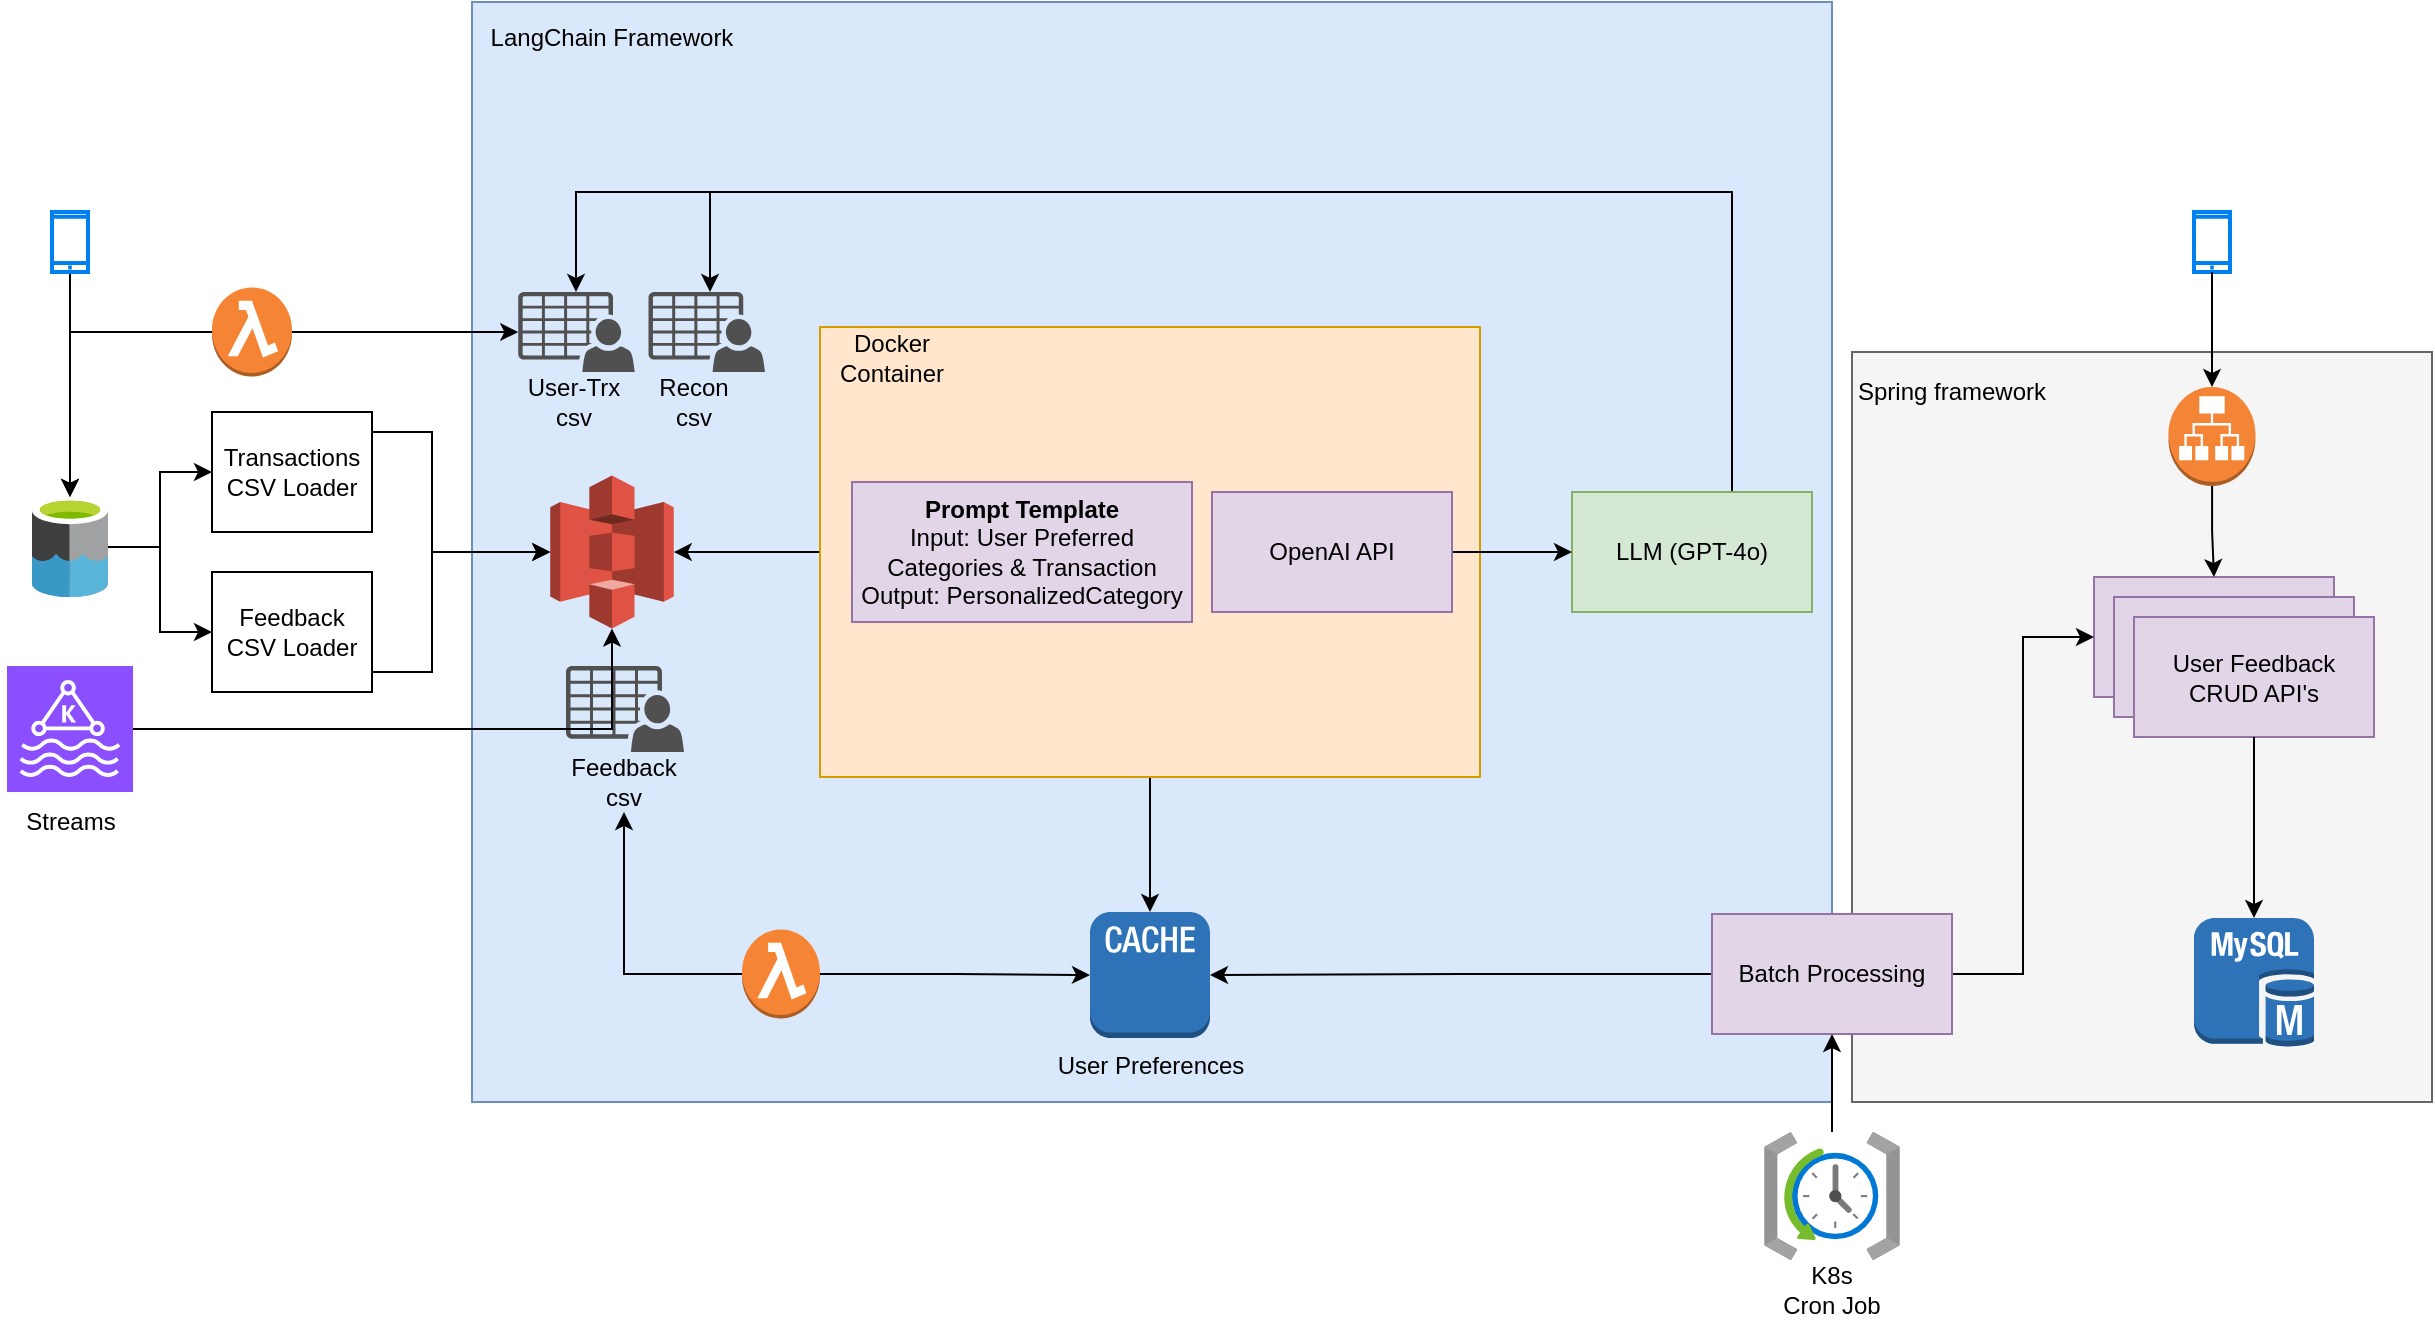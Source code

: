 <mxfile version="24.7.17">
  <diagram name="Page-1" id="6dSN7UpCz6LZX3CdOqkT">
    <mxGraphModel dx="2069" dy="802" grid="1" gridSize="10" guides="1" tooltips="1" connect="1" arrows="1" fold="1" page="1" pageScale="1" pageWidth="827" pageHeight="1169" math="0" shadow="0">
      <root>
        <mxCell id="0" />
        <mxCell id="1" parent="0" />
        <mxCell id="uTvTE4PalRemq_E3kekD-25" value="&lt;span style=&quot;color: rgba(0, 0, 0, 0); font-family: monospace; font-size: 0px; text-align: start; text-wrap: nowrap;&quot;&gt;%3CmxGraphModel%3E%3Croot%3E%3CmxCell%20id%3D%220%22%2F%3E%3CmxCell%20id%3D%221%22%20parent%3D%220%22%2F%3E%3CmxCell%20id%3D%222%22%20value%3D%22Data%20Lake%26amp%3Bnbsp%3B%26lt%3Bdiv%26gt%3B(BigQuery)%26lt%3B%2Fdiv%26gt%3B%22%20style%3D%22rounded%3D0%3BwhiteSpace%3Dwrap%3Bhtml%3D1%3B%22%20vertex%3D%221%22%20parent%3D%221%22%3E%3CmxGeometry%20x%3D%22-430%22%20y%3D%22410%22%20width%3D%22120%22%20height%3D%2260%22%20as%3D%22geometry%22%2F%3E%3C%2FmxCell%3E%3CmxCell%20id%3D%223%22%20value%3D%22Transactions%20CSV%20Loader%22%20style%3D%22rounded%3D0%3BwhiteSpace%3Dwrap%3Bhtml%3D1%3B%22%20vertex%3D%221%22%20parent%3D%221%22%3E%3CmxGeometry%20x%3D%22-250%22%20y%3D%22410%22%20width%3D%22120%22%20height%3D%2260%22%20as%3D%22geometry%22%2F%3E%3C%2FmxCell%3E%3CmxCell%20id%3D%224%22%20value%3D%22CSV%20Downloader%22%20style%3D%22rounded%3D0%3BwhiteSpace%3Dwrap%3Bhtml%3D1%3B%22%20vertex%3D%221%22%20parent%3D%221%22%3E%3CmxGeometry%20x%3D%22-110%22%20y%3D%22410%22%20width%3D%22120%22%20height%3D%2260%22%20as%3D%22geometry%22%2F%3E%3C%2FmxCell%3E%3CmxCell%20id%3D%225%22%20value%3D%22Feedback%20CSV%20Loader%22%20style%3D%22rounded%3D0%3BwhiteSpace%3Dwrap%3Bhtml%3D1%3B%22%20vertex%3D%221%22%20parent%3D%221%22%3E%3CmxGeometry%20x%3D%22-240%22%20y%3D%22510%22%20width%3D%22120%22%20height%3D%2260%22%20as%3D%22geometry%22%2F%3E%3C%2FmxCell%3E%3CmxCell%20id%3D%226%22%20value%3D%22User%20Preferences%20%26lt%3Bbr%26gt%3B(KV%20Store)%22%20style%3D%22rounded%3D0%3BwhiteSpace%3Dwrap%3Bhtml%3D1%3B%22%20vertex%3D%221%22%20parent%3D%221%22%3E%3CmxGeometry%20x%3D%2250%22%20y%3D%22170%22%20width%3D%22120%22%20height%3D%2260%22%20as%3D%22geometry%22%2F%3E%3C%2FmxCell%3E%3C%2Froot%3E%3C%2FmxGraphModel%3E&lt;/span&gt;" style="rounded=0;whiteSpace=wrap;html=1;fillColor=#f5f5f5;strokeColor=#666666;fontColor=#333333;" parent="1" vertex="1">
          <mxGeometry x="600" y="340" width="290" height="375" as="geometry" />
        </mxCell>
        <mxCell id="5Pkyh2wGUHKiifWysa0V-3" value="&lt;span style=&quot;color: rgba(0, 0, 0, 0); font-family: monospace; font-size: 0px; text-align: start; text-wrap: nowrap;&quot;&gt;%3CmxGraphModel%3E%3Croot%3E%3CmxCell%20id%3D%220%22%2F%3E%3CmxCell%20id%3D%221%22%20parent%3D%220%22%2F%3E%3CmxCell%20id%3D%222%22%20value%3D%22Data%20Lake%26amp%3Bnbsp%3B%26lt%3Bdiv%26gt%3B(BigQuery)%26lt%3B%2Fdiv%26gt%3B%22%20style%3D%22rounded%3D0%3BwhiteSpace%3Dwrap%3Bhtml%3D1%3B%22%20vertex%3D%221%22%20parent%3D%221%22%3E%3CmxGeometry%20x%3D%22-430%22%20y%3D%22410%22%20width%3D%22120%22%20height%3D%2260%22%20as%3D%22geometry%22%2F%3E%3C%2FmxCell%3E%3CmxCell%20id%3D%223%22%20value%3D%22Transactions%20CSV%20Loader%22%20style%3D%22rounded%3D0%3BwhiteSpace%3Dwrap%3Bhtml%3D1%3B%22%20vertex%3D%221%22%20parent%3D%221%22%3E%3CmxGeometry%20x%3D%22-250%22%20y%3D%22410%22%20width%3D%22120%22%20height%3D%2260%22%20as%3D%22geometry%22%2F%3E%3C%2FmxCell%3E%3CmxCell%20id%3D%224%22%20value%3D%22CSV%20Downloader%22%20style%3D%22rounded%3D0%3BwhiteSpace%3Dwrap%3Bhtml%3D1%3B%22%20vertex%3D%221%22%20parent%3D%221%22%3E%3CmxGeometry%20x%3D%22-110%22%20y%3D%22410%22%20width%3D%22120%22%20height%3D%2260%22%20as%3D%22geometry%22%2F%3E%3C%2FmxCell%3E%3CmxCell%20id%3D%225%22%20value%3D%22Feedback%20CSV%20Loader%22%20style%3D%22rounded%3D0%3BwhiteSpace%3Dwrap%3Bhtml%3D1%3B%22%20vertex%3D%221%22%20parent%3D%221%22%3E%3CmxGeometry%20x%3D%22-240%22%20y%3D%22510%22%20width%3D%22120%22%20height%3D%2260%22%20as%3D%22geometry%22%2F%3E%3C%2FmxCell%3E%3CmxCell%20id%3D%226%22%20value%3D%22User%20Preferences%20%26lt%3Bbr%26gt%3B(KV%20Store)%22%20style%3D%22rounded%3D0%3BwhiteSpace%3Dwrap%3Bhtml%3D1%3B%22%20vertex%3D%221%22%20parent%3D%221%22%3E%3CmxGeometry%20x%3D%2250%22%20y%3D%22170%22%20width%3D%22120%22%20height%3D%2260%22%20as%3D%22geometry%22%2F%3E%3C%2FmxCell%3E%3C%2Froot%3E%3C%2FmxGraphModel%3E&lt;/span&gt;" style="rounded=0;whiteSpace=wrap;html=1;fillColor=#dae8fc;strokeColor=#6c8ebf;" parent="1" vertex="1">
          <mxGeometry x="-90" y="165" width="680" height="550" as="geometry" />
        </mxCell>
        <mxCell id="5Pkyh2wGUHKiifWysa0V-39" style="edgeStyle=orthogonalEdgeStyle;rounded=0;orthogonalLoop=1;jettySize=auto;html=1;" parent="1" source="5Pkyh2wGUHKiifWysa0V-23" target="5Pkyh2wGUHKiifWysa0V-33" edge="1">
          <mxGeometry relative="1" as="geometry" />
        </mxCell>
        <mxCell id="5Pkyh2wGUHKiifWysa0V-43" style="edgeStyle=orthogonalEdgeStyle;rounded=0;orthogonalLoop=1;jettySize=auto;html=1;" parent="1" source="5Pkyh2wGUHKiifWysa0V-23" target="5Pkyh2wGUHKiifWysa0V-41" edge="1">
          <mxGeometry relative="1" as="geometry" />
        </mxCell>
        <mxCell id="5Pkyh2wGUHKiifWysa0V-23" value="" style="rounded=0;whiteSpace=wrap;html=1;fillColor=#ffe6cc;strokeColor=#d79b00;" parent="1" vertex="1">
          <mxGeometry x="84" y="327.5" width="330" height="225" as="geometry" />
        </mxCell>
        <mxCell id="5Pkyh2wGUHKiifWysa0V-34" style="edgeStyle=orthogonalEdgeStyle;rounded=0;orthogonalLoop=1;jettySize=auto;html=1;" parent="1" source="5Pkyh2wGUHKiifWysa0V-5" target="5Pkyh2wGUHKiifWysa0V-33" edge="1">
          <mxGeometry relative="1" as="geometry">
            <Array as="points">
              <mxPoint x="-110" y="380" />
              <mxPoint x="-110" y="440" />
            </Array>
          </mxGeometry>
        </mxCell>
        <mxCell id="5Pkyh2wGUHKiifWysa0V-5" value="Transactions CSV Loader" style="rounded=0;whiteSpace=wrap;html=1;" parent="1" vertex="1">
          <mxGeometry x="-220" y="370" width="80" height="60" as="geometry" />
        </mxCell>
        <mxCell id="5Pkyh2wGUHKiifWysa0V-38" style="edgeStyle=orthogonalEdgeStyle;rounded=0;orthogonalLoop=1;jettySize=auto;html=1;" parent="1" source="5Pkyh2wGUHKiifWysa0V-7" target="5Pkyh2wGUHKiifWysa0V-33" edge="1">
          <mxGeometry relative="1" as="geometry">
            <Array as="points">
              <mxPoint x="-110" y="500" />
              <mxPoint x="-110" y="440" />
            </Array>
          </mxGeometry>
        </mxCell>
        <mxCell id="5Pkyh2wGUHKiifWysa0V-7" value="Feedback CSV Loader" style="rounded=0;whiteSpace=wrap;html=1;" parent="1" vertex="1">
          <mxGeometry x="-220" y="450" width="80" height="60" as="geometry" />
        </mxCell>
        <mxCell id="5Pkyh2wGUHKiifWysa0V-13" value="LangChain Framework" style="text;html=1;align=center;verticalAlign=middle;whiteSpace=wrap;rounded=0;" parent="1" vertex="1">
          <mxGeometry x="-90" y="165" width="140" height="35" as="geometry" />
        </mxCell>
        <mxCell id="5Pkyh2wGUHKiifWysa0V-14" value="&lt;b&gt;Prompt Template &lt;/b&gt;&lt;br&gt;Input: User Preferred Categories &amp;amp; Transaction&lt;div&gt;Output: PersonalizedCategory&lt;/div&gt;" style="rounded=0;whiteSpace=wrap;html=1;fillColor=#e1d5e7;strokeColor=#9673a6;" parent="1" vertex="1">
          <mxGeometry x="100" y="405" width="170" height="70" as="geometry" />
        </mxCell>
        <mxCell id="5Pkyh2wGUHKiifWysa0V-46" style="edgeStyle=orthogonalEdgeStyle;rounded=0;orthogonalLoop=1;jettySize=auto;html=1;" parent="1" source="5Pkyh2wGUHKiifWysa0V-15" target="5Pkyh2wGUHKiifWysa0V-31" edge="1">
          <mxGeometry relative="1" as="geometry">
            <Array as="points">
              <mxPoint x="540" y="260" />
              <mxPoint x="-38" y="260" />
            </Array>
          </mxGeometry>
        </mxCell>
        <mxCell id="5Pkyh2wGUHKiifWysa0V-49" style="edgeStyle=orthogonalEdgeStyle;rounded=0;orthogonalLoop=1;jettySize=auto;html=1;" parent="1" source="5Pkyh2wGUHKiifWysa0V-15" target="5Pkyh2wGUHKiifWysa0V-47" edge="1">
          <mxGeometry relative="1" as="geometry">
            <Array as="points">
              <mxPoint x="540" y="260" />
              <mxPoint x="29" y="260" />
            </Array>
          </mxGeometry>
        </mxCell>
        <mxCell id="5Pkyh2wGUHKiifWysa0V-15" value="LLM (GPT-4o)" style="rounded=0;whiteSpace=wrap;html=1;fillColor=#d5e8d4;strokeColor=#82b366;" parent="1" vertex="1">
          <mxGeometry x="460" y="410" width="120" height="60" as="geometry" />
        </mxCell>
        <mxCell id="5Pkyh2wGUHKiifWysa0V-18" value="User-Trx csv" style="text;html=1;align=center;verticalAlign=middle;whiteSpace=wrap;rounded=0;" parent="1" vertex="1">
          <mxGeometry x="-68.63" y="350" width="60" height="30" as="geometry" />
        </mxCell>
        <mxCell id="5Pkyh2wGUHKiifWysa0V-21" value="Feedback csv" style="text;html=1;align=center;verticalAlign=middle;whiteSpace=wrap;rounded=0;" parent="1" vertex="1">
          <mxGeometry x="-44" y="540" width="60" height="30" as="geometry" />
        </mxCell>
        <mxCell id="5Pkyh2wGUHKiifWysa0V-24" value="Docker Container" style="text;html=1;align=center;verticalAlign=middle;whiteSpace=wrap;rounded=0;" parent="1" vertex="1">
          <mxGeometry x="90" y="327.5" width="60" height="30" as="geometry" />
        </mxCell>
        <mxCell id="5Pkyh2wGUHKiifWysa0V-27" style="edgeStyle=orthogonalEdgeStyle;rounded=0;orthogonalLoop=1;jettySize=auto;html=1;entryX=0;entryY=0.5;entryDx=0;entryDy=0;" parent="1" source="5Pkyh2wGUHKiifWysa0V-25" target="5Pkyh2wGUHKiifWysa0V-15" edge="1">
          <mxGeometry relative="1" as="geometry" />
        </mxCell>
        <mxCell id="5Pkyh2wGUHKiifWysa0V-25" value="OpenAI API" style="rounded=0;whiteSpace=wrap;html=1;fillColor=#e1d5e7;strokeColor=#9673a6;" parent="1" vertex="1">
          <mxGeometry x="280" y="410" width="120" height="60" as="geometry" />
        </mxCell>
        <mxCell id="5Pkyh2wGUHKiifWysa0V-31" value="" style="sketch=0;pointerEvents=1;shadow=0;dashed=0;html=1;strokeColor=none;fillColor=#505050;labelPosition=center;verticalLabelPosition=bottom;verticalAlign=top;outlineConnect=0;align=center;shape=mxgraph.office.users.csv_file;" parent="1" vertex="1">
          <mxGeometry x="-66.88" y="310" width="58.25" height="40" as="geometry" />
        </mxCell>
        <mxCell id="5Pkyh2wGUHKiifWysa0V-33" value="" style="outlineConnect=0;dashed=0;verticalLabelPosition=bottom;verticalAlign=top;align=center;html=1;shape=mxgraph.aws3.s3;fillColor=#E05243;gradientColor=none;" parent="1" vertex="1">
          <mxGeometry x="-50.87" y="401.75" width="61.75" height="76.5" as="geometry" />
        </mxCell>
        <mxCell id="5Pkyh2wGUHKiifWysa0V-20" value="" style="sketch=0;pointerEvents=1;shadow=0;dashed=0;html=1;strokeColor=none;fillColor=#505050;labelPosition=center;verticalLabelPosition=bottom;verticalAlign=top;outlineConnect=0;align=center;shape=mxgraph.office.users.csv_file;" parent="1" vertex="1">
          <mxGeometry x="-43" y="497" width="59" height="43" as="geometry" />
        </mxCell>
        <mxCell id="5Pkyh2wGUHKiifWysa0V-41" value="User Preferences" style="outlineConnect=0;dashed=0;verticalLabelPosition=bottom;verticalAlign=top;align=center;html=1;shape=mxgraph.aws3.cache_node;fillColor=#2E73B8;gradientColor=none;" parent="1" vertex="1">
          <mxGeometry x="219" y="620" width="60" height="63" as="geometry" />
        </mxCell>
        <mxCell id="5Pkyh2wGUHKiifWysa0V-47" value="" style="sketch=0;pointerEvents=1;shadow=0;dashed=0;html=1;strokeColor=none;fillColor=#505050;labelPosition=center;verticalLabelPosition=bottom;verticalAlign=top;outlineConnect=0;align=center;shape=mxgraph.office.users.csv_file;" parent="1" vertex="1">
          <mxGeometry x="-1.75" y="310" width="58.25" height="40" as="geometry" />
        </mxCell>
        <mxCell id="5Pkyh2wGUHKiifWysa0V-48" value="Recon&lt;br&gt;csv" style="text;html=1;align=center;verticalAlign=middle;whiteSpace=wrap;rounded=0;" parent="1" vertex="1">
          <mxGeometry x="-8.63" y="350" width="60" height="30" as="geometry" />
        </mxCell>
        <mxCell id="5Pkyh2wGUHKiifWysa0V-52" style="edgeStyle=orthogonalEdgeStyle;rounded=0;orthogonalLoop=1;jettySize=auto;html=1;entryX=0;entryY=0.5;entryDx=0;entryDy=0;" parent="1" source="5Pkyh2wGUHKiifWysa0V-51" target="5Pkyh2wGUHKiifWysa0V-5" edge="1">
          <mxGeometry relative="1" as="geometry" />
        </mxCell>
        <mxCell id="5Pkyh2wGUHKiifWysa0V-53" style="edgeStyle=orthogonalEdgeStyle;rounded=0;orthogonalLoop=1;jettySize=auto;html=1;entryX=0;entryY=0.5;entryDx=0;entryDy=0;" parent="1" source="5Pkyh2wGUHKiifWysa0V-51" target="5Pkyh2wGUHKiifWysa0V-7" edge="1">
          <mxGeometry relative="1" as="geometry" />
        </mxCell>
        <mxCell id="5Pkyh2wGUHKiifWysa0V-51" value="" style="image;sketch=0;aspect=fixed;html=1;points=[];align=center;fontSize=12;image=img/lib/mscae/Data_Lake.svg;" parent="1" vertex="1">
          <mxGeometry x="-310" y="412.5" width="38" height="50" as="geometry" />
        </mxCell>
        <mxCell id="uTvTE4PalRemq_E3kekD-4" style="edgeStyle=orthogonalEdgeStyle;rounded=0;orthogonalLoop=1;jettySize=auto;html=1;entryX=0;entryY=0.5;entryDx=0;entryDy=0;entryPerimeter=0;" parent="1" source="uTvTE4PalRemq_E3kekD-6" target="5Pkyh2wGUHKiifWysa0V-41" edge="1">
          <mxGeometry relative="1" as="geometry" />
        </mxCell>
        <mxCell id="uTvTE4PalRemq_E3kekD-9" style="edgeStyle=orthogonalEdgeStyle;rounded=0;orthogonalLoop=1;jettySize=auto;html=1;" parent="1" source="uTvTE4PalRemq_E3kekD-6" target="5Pkyh2wGUHKiifWysa0V-21" edge="1">
          <mxGeometry relative="1" as="geometry" />
        </mxCell>
        <mxCell id="uTvTE4PalRemq_E3kekD-6" value="" style="outlineConnect=0;dashed=0;verticalLabelPosition=bottom;verticalAlign=top;align=center;html=1;shape=mxgraph.aws3.lambda_function;fillColor=#F58534;gradientColor=none;" parent="1" vertex="1">
          <mxGeometry x="45" y="628.75" width="39" height="44.5" as="geometry" />
        </mxCell>
        <mxCell id="uTvTE4PalRemq_E3kekD-10" value="" style="outlineConnect=0;dashed=0;verticalLabelPosition=bottom;verticalAlign=top;align=center;html=1;shape=mxgraph.aws3.mysql_db_instance;fillColor=#2E73B8;gradientColor=none;" parent="1" vertex="1">
          <mxGeometry x="771" y="623" width="60" height="64.5" as="geometry" />
        </mxCell>
        <mxCell id="uTvTE4PalRemq_E3kekD-41" style="edgeStyle=orthogonalEdgeStyle;rounded=0;orthogonalLoop=1;jettySize=auto;html=1;entryX=0.5;entryY=1;entryDx=0;entryDy=0;" parent="1" source="uTvTE4PalRemq_E3kekD-13" target="uTvTE4PalRemq_E3kekD-40" edge="1">
          <mxGeometry relative="1" as="geometry" />
        </mxCell>
        <mxCell id="uTvTE4PalRemq_E3kekD-13" value="" style="image;aspect=fixed;html=1;points=[];align=center;fontSize=12;image=img/lib/azure2/management_governance/Scheduler_Job_Collections.svg;" parent="1" vertex="1">
          <mxGeometry x="556" y="730" width="68" height="64" as="geometry" />
        </mxCell>
        <mxCell id="uTvTE4PalRemq_E3kekD-14" value="" style="rounded=0;whiteSpace=wrap;html=1;fillColor=#e1d5e7;strokeColor=#9673a6;" parent="1" vertex="1">
          <mxGeometry x="721" y="452.5" width="120" height="60" as="geometry" />
        </mxCell>
        <mxCell id="uTvTE4PalRemq_E3kekD-15" value="" style="rounded=0;whiteSpace=wrap;html=1;fillColor=#e1d5e7;strokeColor=#9673a6;" parent="1" vertex="1">
          <mxGeometry x="731" y="462.5" width="120" height="60" as="geometry" />
        </mxCell>
        <mxCell id="uTvTE4PalRemq_E3kekD-16" value="User Feedback &lt;br&gt;CRUD API&#39;s" style="rounded=0;whiteSpace=wrap;html=1;fillColor=#e1d5e7;strokeColor=#9673a6;" parent="1" vertex="1">
          <mxGeometry x="741" y="472.5" width="120" height="60" as="geometry" />
        </mxCell>
        <mxCell id="uTvTE4PalRemq_E3kekD-17" value="" style="html=1;verticalLabelPosition=bottom;align=center;labelBackgroundColor=#ffffff;verticalAlign=top;strokeWidth=2;strokeColor=#0080F0;shadow=0;dashed=0;shape=mxgraph.ios7.icons.smartphone;" parent="1" vertex="1">
          <mxGeometry x="771" y="270" width="18" height="30" as="geometry" />
        </mxCell>
        <mxCell id="uTvTE4PalRemq_E3kekD-19" style="edgeStyle=orthogonalEdgeStyle;rounded=0;orthogonalLoop=1;jettySize=auto;html=1;entryX=0.5;entryY=0;entryDx=0;entryDy=0;entryPerimeter=0;" parent="1" source="uTvTE4PalRemq_E3kekD-16" target="uTvTE4PalRemq_E3kekD-10" edge="1">
          <mxGeometry relative="1" as="geometry" />
        </mxCell>
        <mxCell id="uTvTE4PalRemq_E3kekD-26" value="Spring framework" style="text;html=1;align=center;verticalAlign=middle;whiteSpace=wrap;rounded=0;" parent="1" vertex="1">
          <mxGeometry x="600" y="340" width="100" height="40" as="geometry" />
        </mxCell>
        <mxCell id="uTvTE4PalRemq_E3kekD-27" value="K8s &lt;br&gt;Cron Job" style="text;html=1;align=center;verticalAlign=middle;whiteSpace=wrap;rounded=0;" parent="1" vertex="1">
          <mxGeometry x="560" y="794" width="60" height="30" as="geometry" />
        </mxCell>
        <mxCell id="uTvTE4PalRemq_E3kekD-34" style="edgeStyle=orthogonalEdgeStyle;rounded=0;orthogonalLoop=1;jettySize=auto;html=1;entryX=0.5;entryY=0;entryDx=0;entryDy=0;" parent="1" source="uTvTE4PalRemq_E3kekD-30" target="uTvTE4PalRemq_E3kekD-14" edge="1">
          <mxGeometry relative="1" as="geometry" />
        </mxCell>
        <mxCell id="uTvTE4PalRemq_E3kekD-30" value="" style="outlineConnect=0;dashed=0;verticalLabelPosition=bottom;verticalAlign=top;align=center;html=1;shape=mxgraph.aws3.application_load_balancer;fillColor=#F58536;gradientColor=none;" parent="1" vertex="1">
          <mxGeometry x="758.25" y="357.5" width="43.5" height="49.5" as="geometry" />
        </mxCell>
        <mxCell id="uTvTE4PalRemq_E3kekD-32" style="edgeStyle=orthogonalEdgeStyle;rounded=0;orthogonalLoop=1;jettySize=auto;html=1;entryX=0.5;entryY=0;entryDx=0;entryDy=0;entryPerimeter=0;" parent="1" source="uTvTE4PalRemq_E3kekD-17" target="uTvTE4PalRemq_E3kekD-30" edge="1">
          <mxGeometry relative="1" as="geometry" />
        </mxCell>
        <mxCell id="uTvTE4PalRemq_E3kekD-36" style="edgeStyle=orthogonalEdgeStyle;rounded=0;orthogonalLoop=1;jettySize=auto;html=1;" parent="1" source="uTvTE4PalRemq_E3kekD-35" target="5Pkyh2wGUHKiifWysa0V-51" edge="1">
          <mxGeometry relative="1" as="geometry" />
        </mxCell>
        <mxCell id="uTvTE4PalRemq_E3kekD-35" value="" style="html=1;verticalLabelPosition=bottom;align=center;labelBackgroundColor=#ffffff;verticalAlign=top;strokeWidth=2;strokeColor=#0080F0;shadow=0;dashed=0;shape=mxgraph.ios7.icons.smartphone;" parent="1" vertex="1">
          <mxGeometry x="-300" y="270" width="18" height="30" as="geometry" />
        </mxCell>
        <mxCell id="uTvTE4PalRemq_E3kekD-38" style="edgeStyle=orthogonalEdgeStyle;rounded=0;orthogonalLoop=1;jettySize=auto;html=1;" parent="1" source="uTvTE4PalRemq_E3kekD-37" target="5Pkyh2wGUHKiifWysa0V-31" edge="1">
          <mxGeometry relative="1" as="geometry" />
        </mxCell>
        <mxCell id="uTvTE4PalRemq_E3kekD-39" style="edgeStyle=orthogonalEdgeStyle;rounded=0;orthogonalLoop=1;jettySize=auto;html=1;" parent="1" source="uTvTE4PalRemq_E3kekD-37" target="5Pkyh2wGUHKiifWysa0V-51" edge="1">
          <mxGeometry relative="1" as="geometry" />
        </mxCell>
        <mxCell id="uTvTE4PalRemq_E3kekD-37" value="" style="outlineConnect=0;dashed=0;verticalLabelPosition=bottom;verticalAlign=top;align=center;html=1;shape=mxgraph.aws3.lambda_function;fillColor=#F58534;gradientColor=none;" parent="1" vertex="1">
          <mxGeometry x="-220" y="307.75" width="40" height="44.5" as="geometry" />
        </mxCell>
        <mxCell id="uTvTE4PalRemq_E3kekD-42" style="edgeStyle=orthogonalEdgeStyle;rounded=0;orthogonalLoop=1;jettySize=auto;html=1;" parent="1" source="uTvTE4PalRemq_E3kekD-40" target="5Pkyh2wGUHKiifWysa0V-41" edge="1">
          <mxGeometry relative="1" as="geometry" />
        </mxCell>
        <mxCell id="uTvTE4PalRemq_E3kekD-43" style="edgeStyle=orthogonalEdgeStyle;rounded=0;orthogonalLoop=1;jettySize=auto;html=1;entryX=0;entryY=0.5;entryDx=0;entryDy=0;" parent="1" source="uTvTE4PalRemq_E3kekD-40" target="uTvTE4PalRemq_E3kekD-14" edge="1">
          <mxGeometry relative="1" as="geometry" />
        </mxCell>
        <mxCell id="uTvTE4PalRemq_E3kekD-40" value="Batch Processing" style="rounded=0;whiteSpace=wrap;html=1;fillColor=#e1d5e7;strokeColor=#9673a6;" parent="1" vertex="1">
          <mxGeometry x="530" y="621" width="120" height="60" as="geometry" />
        </mxCell>
        <mxCell id="UtS1YZUun9UWbsff8ZtG-2" style="edgeStyle=orthogonalEdgeStyle;rounded=0;orthogonalLoop=1;jettySize=auto;html=1;" edge="1" parent="1" source="UtS1YZUun9UWbsff8ZtG-1" target="5Pkyh2wGUHKiifWysa0V-33">
          <mxGeometry relative="1" as="geometry" />
        </mxCell>
        <mxCell id="UtS1YZUun9UWbsff8ZtG-1" value="" style="sketch=0;points=[[0,0,0],[0.25,0,0],[0.5,0,0],[0.75,0,0],[1,0,0],[0,1,0],[0.25,1,0],[0.5,1,0],[0.75,1,0],[1,1,0],[0,0.25,0],[0,0.5,0],[0,0.75,0],[1,0.25,0],[1,0.5,0],[1,0.75,0]];outlineConnect=0;fontColor=#232F3E;fillColor=#8C4FFF;strokeColor=#ffffff;dashed=0;verticalLabelPosition=bottom;verticalAlign=top;align=center;html=1;fontSize=12;fontStyle=0;aspect=fixed;shape=mxgraph.aws4.resourceIcon;resIcon=mxgraph.aws4.managed_streaming_for_kafka;" vertex="1" parent="1">
          <mxGeometry x="-322.5" y="497" width="63" height="63" as="geometry" />
        </mxCell>
        <mxCell id="UtS1YZUun9UWbsff8ZtG-3" value="Streams" style="text;html=1;align=center;verticalAlign=middle;resizable=0;points=[];autosize=1;strokeColor=none;fillColor=none;" vertex="1" parent="1">
          <mxGeometry x="-326" y="560" width="70" height="30" as="geometry" />
        </mxCell>
      </root>
    </mxGraphModel>
  </diagram>
</mxfile>
